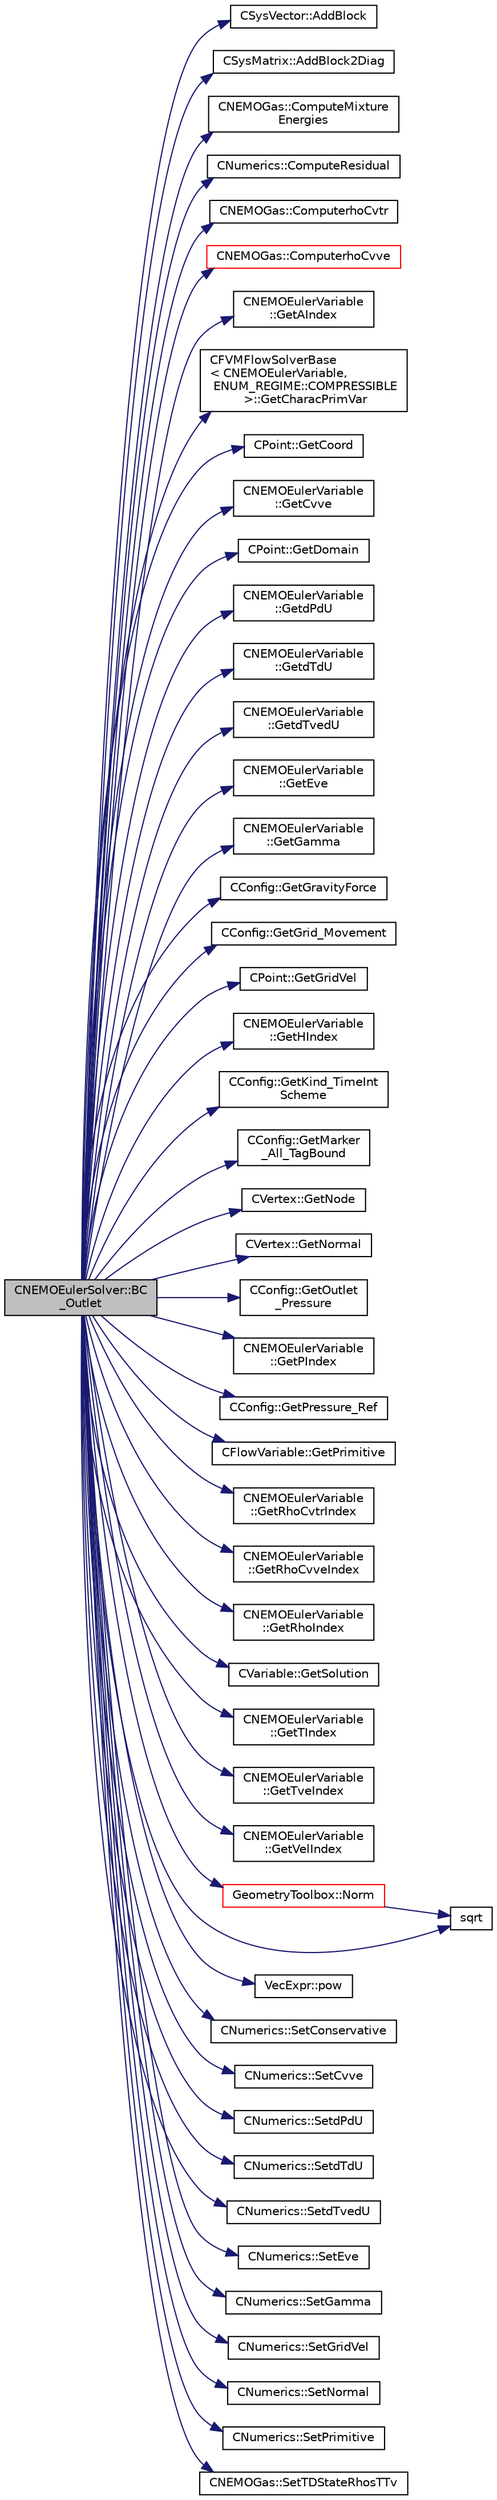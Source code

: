 digraph "CNEMOEulerSolver::BC_Outlet"
{
 // LATEX_PDF_SIZE
  edge [fontname="Helvetica",fontsize="10",labelfontname="Helvetica",labelfontsize="10"];
  node [fontname="Helvetica",fontsize="10",shape=record];
  rankdir="LR";
  Node1 [label="CNEMOEulerSolver::BC\l_Outlet",height=0.2,width=0.4,color="black", fillcolor="grey75", style="filled", fontcolor="black",tooltip="Impose the outlet boundary condition."];
  Node1 -> Node2 [color="midnightblue",fontsize="10",style="solid",fontname="Helvetica"];
  Node2 [label="CSysVector::AddBlock",height=0.2,width=0.4,color="black", fillcolor="white", style="filled",URL="$classCSysVector.html#aa463275cba394503a9778529fdaa4494",tooltip="Add \"block\" to the vector, see SetBlock."];
  Node1 -> Node3 [color="midnightblue",fontsize="10",style="solid",fontname="Helvetica"];
  Node3 [label="CSysMatrix::AddBlock2Diag",height=0.2,width=0.4,color="black", fillcolor="white", style="filled",URL="$classCSysMatrix.html#a5a4ef7eeb7f009450f575660108ed7be",tooltip="Non overwrite version of SetBlock2Diag, also with scaling."];
  Node1 -> Node4 [color="midnightblue",fontsize="10",style="solid",fontname="Helvetica"];
  Node4 [label="CNEMOGas::ComputeMixture\lEnergies",height=0.2,width=0.4,color="black", fillcolor="white", style="filled",URL="$classCNEMOGas.html#a89d736160daedb454338c71f4239d152",tooltip="Compute mixture energies (total internal energy and vibrational energy)."];
  Node1 -> Node5 [color="midnightblue",fontsize="10",style="solid",fontname="Helvetica"];
  Node5 [label="CNumerics::ComputeResidual",height=0.2,width=0.4,color="black", fillcolor="white", style="filled",URL="$classCNumerics.html#aa0ca13663a047ef2640b377b33875e29",tooltip="Compute the numerical residual."];
  Node1 -> Node6 [color="midnightblue",fontsize="10",style="solid",fontname="Helvetica"];
  Node6 [label="CNEMOGas::ComputerhoCvtr",height=0.2,width=0.4,color="black", fillcolor="white", style="filled",URL="$classCNEMOGas.html#a9c700828e55a8ecd33acf4ac5c0bd58b",tooltip="Compute rhoCvtr."];
  Node1 -> Node7 [color="midnightblue",fontsize="10",style="solid",fontname="Helvetica"];
  Node7 [label="CNEMOGas::ComputerhoCvve",height=0.2,width=0.4,color="red", fillcolor="white", style="filled",URL="$classCNEMOGas.html#af0c73197b27c05f2f516a77c2476d9d9",tooltip="Compute rhoCvve."];
  Node1 -> Node9 [color="midnightblue",fontsize="10",style="solid",fontname="Helvetica"];
  Node9 [label="CNEMOEulerVariable\l::GetAIndex",height=0.2,width=0.4,color="black", fillcolor="white", style="filled",URL="$classCNEMOEulerVariable.html#a655254c35ef7a63d509ab90c288a8e8e",tooltip="Retrieves the value of the soundspeed in the primitive variable vector."];
  Node1 -> Node10 [color="midnightblue",fontsize="10",style="solid",fontname="Helvetica"];
  Node10 [label="CFVMFlowSolverBase\l\< CNEMOEulerVariable,\l ENUM_REGIME::COMPRESSIBLE\l \>::GetCharacPrimVar",height=0.2,width=0.4,color="black", fillcolor="white", style="filled",URL="$classCFVMFlowSolverBase.html#ae73b0d73306a98b33c8f7fe0f43b1e66",tooltip="Value of the characteristic variables at the boundaries."];
  Node1 -> Node11 [color="midnightblue",fontsize="10",style="solid",fontname="Helvetica"];
  Node11 [label="CPoint::GetCoord",height=0.2,width=0.4,color="black", fillcolor="white", style="filled",URL="$classCPoint.html#ab16c29dd03911529cd73bf467c313179",tooltip="Get the coordinates dor the control volume."];
  Node1 -> Node12 [color="midnightblue",fontsize="10",style="solid",fontname="Helvetica"];
  Node12 [label="CNEMOEulerVariable\l::GetCvve",height=0.2,width=0.4,color="black", fillcolor="white", style="filled",URL="$classCNEMOEulerVariable.html#a529cb0910de468af8a0337b998e84a06",tooltip="Returns the value of Cvve at the specified node."];
  Node1 -> Node13 [color="midnightblue",fontsize="10",style="solid",fontname="Helvetica"];
  Node13 [label="CPoint::GetDomain",height=0.2,width=0.4,color="black", fillcolor="white", style="filled",URL="$classCPoint.html#aa58a27b602e47ddcad22ae74a5c6bc81",tooltip="For parallel computation, its indicates if a point must be computed or not."];
  Node1 -> Node14 [color="midnightblue",fontsize="10",style="solid",fontname="Helvetica"];
  Node14 [label="CNEMOEulerVariable\l::GetdPdU",height=0.2,width=0.4,color="black", fillcolor="white", style="filled",URL="$classCNEMOEulerVariable.html#ad6573f71d80fa566ae0316a0cee6b345",tooltip="Set partial derivative of pressure w.r.t. density ."];
  Node1 -> Node15 [color="midnightblue",fontsize="10",style="solid",fontname="Helvetica"];
  Node15 [label="CNEMOEulerVariable\l::GetdTdU",height=0.2,width=0.4,color="black", fillcolor="white", style="filled",URL="$classCNEMOEulerVariable.html#a0125bb2fcd972ed625e2a7df7a38f518",tooltip="Set partial derivative of temperature w.r.t. density ."];
  Node1 -> Node16 [color="midnightblue",fontsize="10",style="solid",fontname="Helvetica"];
  Node16 [label="CNEMOEulerVariable\l::GetdTvedU",height=0.2,width=0.4,color="black", fillcolor="white", style="filled",URL="$classCNEMOEulerVariable.html#afd2365662dfdf7df2a99d9fb3cead538",tooltip="Set partial derivative of vib.-el. temperature w.r.t. density ."];
  Node1 -> Node17 [color="midnightblue",fontsize="10",style="solid",fontname="Helvetica"];
  Node17 [label="CNEMOEulerVariable\l::GetEve",height=0.2,width=0.4,color="black", fillcolor="white", style="filled",URL="$classCNEMOEulerVariable.html#a8d384ce066e1e62a4fd05493a1c0a5fe",tooltip="Returns the stored value of Eve at the specified node."];
  Node1 -> Node18 [color="midnightblue",fontsize="10",style="solid",fontname="Helvetica"];
  Node18 [label="CNEMOEulerVariable\l::GetGamma",height=0.2,width=0.4,color="black", fillcolor="white", style="filled",URL="$classCNEMOEulerVariable.html#a01c5e98b3b8c4771749f8a4717fe85af",tooltip="Returns the stored value of Gamma at the specified node."];
  Node1 -> Node19 [color="midnightblue",fontsize="10",style="solid",fontname="Helvetica"];
  Node19 [label="CConfig::GetGravityForce",height=0.2,width=0.4,color="black", fillcolor="white", style="filled",URL="$classCConfig.html#ac70bed366be18e86c05fa0aac9defd2a",tooltip="Get information about the gravity force."];
  Node1 -> Node20 [color="midnightblue",fontsize="10",style="solid",fontname="Helvetica"];
  Node20 [label="CConfig::GetGrid_Movement",height=0.2,width=0.4,color="black", fillcolor="white", style="filled",URL="$classCConfig.html#a9182d3dbb0b3bfa2ebb944f18795f5ca",tooltip="Get information about the grid movement."];
  Node1 -> Node21 [color="midnightblue",fontsize="10",style="solid",fontname="Helvetica"];
  Node21 [label="CPoint::GetGridVel",height=0.2,width=0.4,color="black", fillcolor="white", style="filled",URL="$classCPoint.html#a65d855a9c2ad2971546038b34acd5b92",tooltip="Get the value of the grid velocity at the point."];
  Node1 -> Node22 [color="midnightblue",fontsize="10",style="solid",fontname="Helvetica"];
  Node22 [label="CNEMOEulerVariable\l::GetHIndex",height=0.2,width=0.4,color="black", fillcolor="white", style="filled",URL="$classCNEMOEulerVariable.html#a73eb01291eaed54b3a95304006fb8c4e",tooltip="Retrieves the value of the enthalpy in the primitive variable vector."];
  Node1 -> Node23 [color="midnightblue",fontsize="10",style="solid",fontname="Helvetica"];
  Node23 [label="CConfig::GetKind_TimeInt\lScheme",height=0.2,width=0.4,color="black", fillcolor="white", style="filled",URL="$classCConfig.html#ad16f71356f146b530fb1fbb45444525c",tooltip="Get the kind of time integration method."];
  Node1 -> Node24 [color="midnightblue",fontsize="10",style="solid",fontname="Helvetica"];
  Node24 [label="CConfig::GetMarker\l_All_TagBound",height=0.2,width=0.4,color="black", fillcolor="white", style="filled",URL="$classCConfig.html#ab8c9c1f45950a29355be4ff357049440",tooltip="Get the index of the surface defined in the geometry file."];
  Node1 -> Node25 [color="midnightblue",fontsize="10",style="solid",fontname="Helvetica"];
  Node25 [label="CVertex::GetNode",height=0.2,width=0.4,color="black", fillcolor="white", style="filled",URL="$classCVertex.html#ad568da06e7191358d3a09a1bee71cdb5",tooltip="Get the node of the vertex."];
  Node1 -> Node26 [color="midnightblue",fontsize="10",style="solid",fontname="Helvetica"];
  Node26 [label="CVertex::GetNormal",height=0.2,width=0.4,color="black", fillcolor="white", style="filled",URL="$classCVertex.html#a57cacfe764770e6c0e54c278cb584f7c",tooltip="Copy the the normal vector of a face."];
  Node1 -> Node27 [color="midnightblue",fontsize="10",style="solid",fontname="Helvetica"];
  Node27 [label="CConfig::GetOutlet\l_Pressure",height=0.2,width=0.4,color="black", fillcolor="white", style="filled",URL="$classCConfig.html#a5ea6402b4b29cb86b1c3146cb98155fd",tooltip="Get the back pressure (static) at an outlet boundary."];
  Node1 -> Node28 [color="midnightblue",fontsize="10",style="solid",fontname="Helvetica"];
  Node28 [label="CNEMOEulerVariable\l::GetPIndex",height=0.2,width=0.4,color="black", fillcolor="white", style="filled",URL="$classCNEMOEulerVariable.html#a24cfa7d8f30e0c179e94c2bd147ecb42",tooltip="Retrieves the value of the pressure in the primitive variable vector."];
  Node1 -> Node29 [color="midnightblue",fontsize="10",style="solid",fontname="Helvetica"];
  Node29 [label="CConfig::GetPressure_Ref",height=0.2,width=0.4,color="black", fillcolor="white", style="filled",URL="$classCConfig.html#a75b1f9203bdb8ced64323a100fa3aef9",tooltip="Get the value of the reference pressure for non-dimensionalization."];
  Node1 -> Node30 [color="midnightblue",fontsize="10",style="solid",fontname="Helvetica"];
  Node30 [label="CFlowVariable::GetPrimitive",height=0.2,width=0.4,color="black", fillcolor="white", style="filled",URL="$classCFlowVariable.html#a852271c741f1e7cdb1d391941266d344",tooltip="Get a primitive variable."];
  Node1 -> Node31 [color="midnightblue",fontsize="10",style="solid",fontname="Helvetica"];
  Node31 [label="CNEMOEulerVariable\l::GetRhoCvtrIndex",height=0.2,width=0.4,color="black", fillcolor="white", style="filled",URL="$classCNEMOEulerVariable.html#a180eb5fd9870e586d6a644841e05714c",tooltip="Retrieves the value of the RhoCvtr in the primitive variable vector."];
  Node1 -> Node32 [color="midnightblue",fontsize="10",style="solid",fontname="Helvetica"];
  Node32 [label="CNEMOEulerVariable\l::GetRhoCvveIndex",height=0.2,width=0.4,color="black", fillcolor="white", style="filled",URL="$classCNEMOEulerVariable.html#ae4018e954415ae865b5327e22c800141",tooltip="Retrieves the value of the RhoCvve in the primitive variable vector."];
  Node1 -> Node33 [color="midnightblue",fontsize="10",style="solid",fontname="Helvetica"];
  Node33 [label="CNEMOEulerVariable\l::GetRhoIndex",height=0.2,width=0.4,color="black", fillcolor="white", style="filled",URL="$classCNEMOEulerVariable.html#a9abc604e06f90161a2658d99582d8a3b",tooltip="Retrieves the value of the total density in the primitive variable vector."];
  Node1 -> Node34 [color="midnightblue",fontsize="10",style="solid",fontname="Helvetica"];
  Node34 [label="CVariable::GetSolution",height=0.2,width=0.4,color="black", fillcolor="white", style="filled",URL="$classCVariable.html#a261483e39c23c1de7cb9aea7e917c121",tooltip="Get the solution."];
  Node1 -> Node35 [color="midnightblue",fontsize="10",style="solid",fontname="Helvetica"];
  Node35 [label="CNEMOEulerVariable\l::GetTIndex",height=0.2,width=0.4,color="black", fillcolor="white", style="filled",URL="$classCNEMOEulerVariable.html#af45e7025f7ed138b4c1e39d6a2521891",tooltip="Retrieves the value of the in temperature the primitive variable vector."];
  Node1 -> Node36 [color="midnightblue",fontsize="10",style="solid",fontname="Helvetica"];
  Node36 [label="CNEMOEulerVariable\l::GetTveIndex",height=0.2,width=0.4,color="black", fillcolor="white", style="filled",URL="$classCNEMOEulerVariable.html#a7738e64c7df199868382c1af97ed9c89",tooltip="Retrieves the value of the vibe-elec temperature in the primitive variable vector."];
  Node1 -> Node37 [color="midnightblue",fontsize="10",style="solid",fontname="Helvetica"];
  Node37 [label="CNEMOEulerVariable\l::GetVelIndex",height=0.2,width=0.4,color="black", fillcolor="white", style="filled",URL="$classCNEMOEulerVariable.html#a448a2fc8bfc5479e51267c59acb1acf4",tooltip="Retrieves the value of the velocity in the primitive variable vector."];
  Node1 -> Node38 [color="midnightblue",fontsize="10",style="solid",fontname="Helvetica"];
  Node38 [label="GeometryToolbox::Norm",height=0.2,width=0.4,color="red", fillcolor="white", style="filled",URL="$group__GeometryToolbox.html#gad8b24e50333c9a8378f7abf18222f36a",tooltip=" "];
  Node38 -> Node39 [color="midnightblue",fontsize="10",style="solid",fontname="Helvetica"];
  Node39 [label="sqrt",height=0.2,width=0.4,color="black", fillcolor="white", style="filled",URL="$group__SIMD.html#ga54a1925ab40fb4249ea255072520de35",tooltip=" "];
  Node1 -> Node42 [color="midnightblue",fontsize="10",style="solid",fontname="Helvetica"];
  Node42 [label="VecExpr::pow",height=0.2,width=0.4,color="black", fillcolor="white", style="filled",URL="$group__VecExpr.html#ga7fb255e1f2a1773d3cc6ff7bee1aadd2",tooltip=" "];
  Node1 -> Node43 [color="midnightblue",fontsize="10",style="solid",fontname="Helvetica"];
  Node43 [label="CNumerics::SetConservative",height=0.2,width=0.4,color="black", fillcolor="white", style="filled",URL="$classCNumerics.html#a2d59a0969bac4b0e43b74ba4ec4d1eff",tooltip="Set the value of the conservative variables."];
  Node1 -> Node44 [color="midnightblue",fontsize="10",style="solid",fontname="Helvetica"];
  Node44 [label="CNumerics::SetCvve",height=0.2,width=0.4,color="black", fillcolor="white", style="filled",URL="$classCNumerics.html#af07f872d61d872a0f94159778a843b8d",tooltip="Set the vib-elec specific heat."];
  Node1 -> Node45 [color="midnightblue",fontsize="10",style="solid",fontname="Helvetica"];
  Node45 [label="CNumerics::SetdPdU",height=0.2,width=0.4,color="black", fillcolor="white", style="filled",URL="$classCNumerics.html#a60cf04c55bb20ff1b97fe2c1fb4be89b",tooltip="Set the pressure derivatives."];
  Node1 -> Node46 [color="midnightblue",fontsize="10",style="solid",fontname="Helvetica"];
  Node46 [label="CNumerics::SetdTdU",height=0.2,width=0.4,color="black", fillcolor="white", style="filled",URL="$classCNumerics.html#a832ef2e9985d009a8e76e73f542632b7",tooltip="Set the temperature derivatives."];
  Node1 -> Node47 [color="midnightblue",fontsize="10",style="solid",fontname="Helvetica"];
  Node47 [label="CNumerics::SetdTvedU",height=0.2,width=0.4,color="black", fillcolor="white", style="filled",URL="$classCNumerics.html#a140865200dd935db388833891ec03d6c",tooltip="Set the vib-el temperture derivatives."];
  Node1 -> Node48 [color="midnightblue",fontsize="10",style="solid",fontname="Helvetica"];
  Node48 [label="CNumerics::SetEve",height=0.2,width=0.4,color="black", fillcolor="white", style="filled",URL="$classCNumerics.html#aa77967b37163c8a0681082edcebd901a",tooltip="Set the vib-elec energy."];
  Node1 -> Node49 [color="midnightblue",fontsize="10",style="solid",fontname="Helvetica"];
  Node49 [label="CNumerics::SetGamma",height=0.2,width=0.4,color="black", fillcolor="white", style="filled",URL="$classCNumerics.html#aaecf63381d1338882f589b69ab42bc8c",tooltip="Set the ratio of specific heats."];
  Node1 -> Node50 [color="midnightblue",fontsize="10",style="solid",fontname="Helvetica"];
  Node50 [label="CNumerics::SetGridVel",height=0.2,width=0.4,color="black", fillcolor="white", style="filled",URL="$classCNumerics.html#a3f116b5718153aefee7a22735797af29",tooltip="Set the velocity of the computational grid."];
  Node1 -> Node51 [color="midnightblue",fontsize="10",style="solid",fontname="Helvetica"];
  Node51 [label="CNumerics::SetNormal",height=0.2,width=0.4,color="black", fillcolor="white", style="filled",URL="$classCNumerics.html#a93fd2262832ae5081317548f2f9cdbb3",tooltip="Set the value of the normal vector to the face between two points."];
  Node1 -> Node52 [color="midnightblue",fontsize="10",style="solid",fontname="Helvetica"];
  Node52 [label="CNumerics::SetPrimitive",height=0.2,width=0.4,color="black", fillcolor="white", style="filled",URL="$classCNumerics.html#a028c500ba7ce96d3af061fc8218f76f1",tooltip="Set the value of the primitive variables."];
  Node1 -> Node53 [color="midnightblue",fontsize="10",style="solid",fontname="Helvetica"];
  Node53 [label="CNEMOGas::SetTDStateRhosTTv",height=0.2,width=0.4,color="black", fillcolor="white", style="filled",URL="$classCNEMOGas.html#a1504562f343368d93897601cb43aea70",tooltip="Set mixture thermodynamic state."];
  Node1 -> Node39 [color="midnightblue",fontsize="10",style="solid",fontname="Helvetica"];
}
